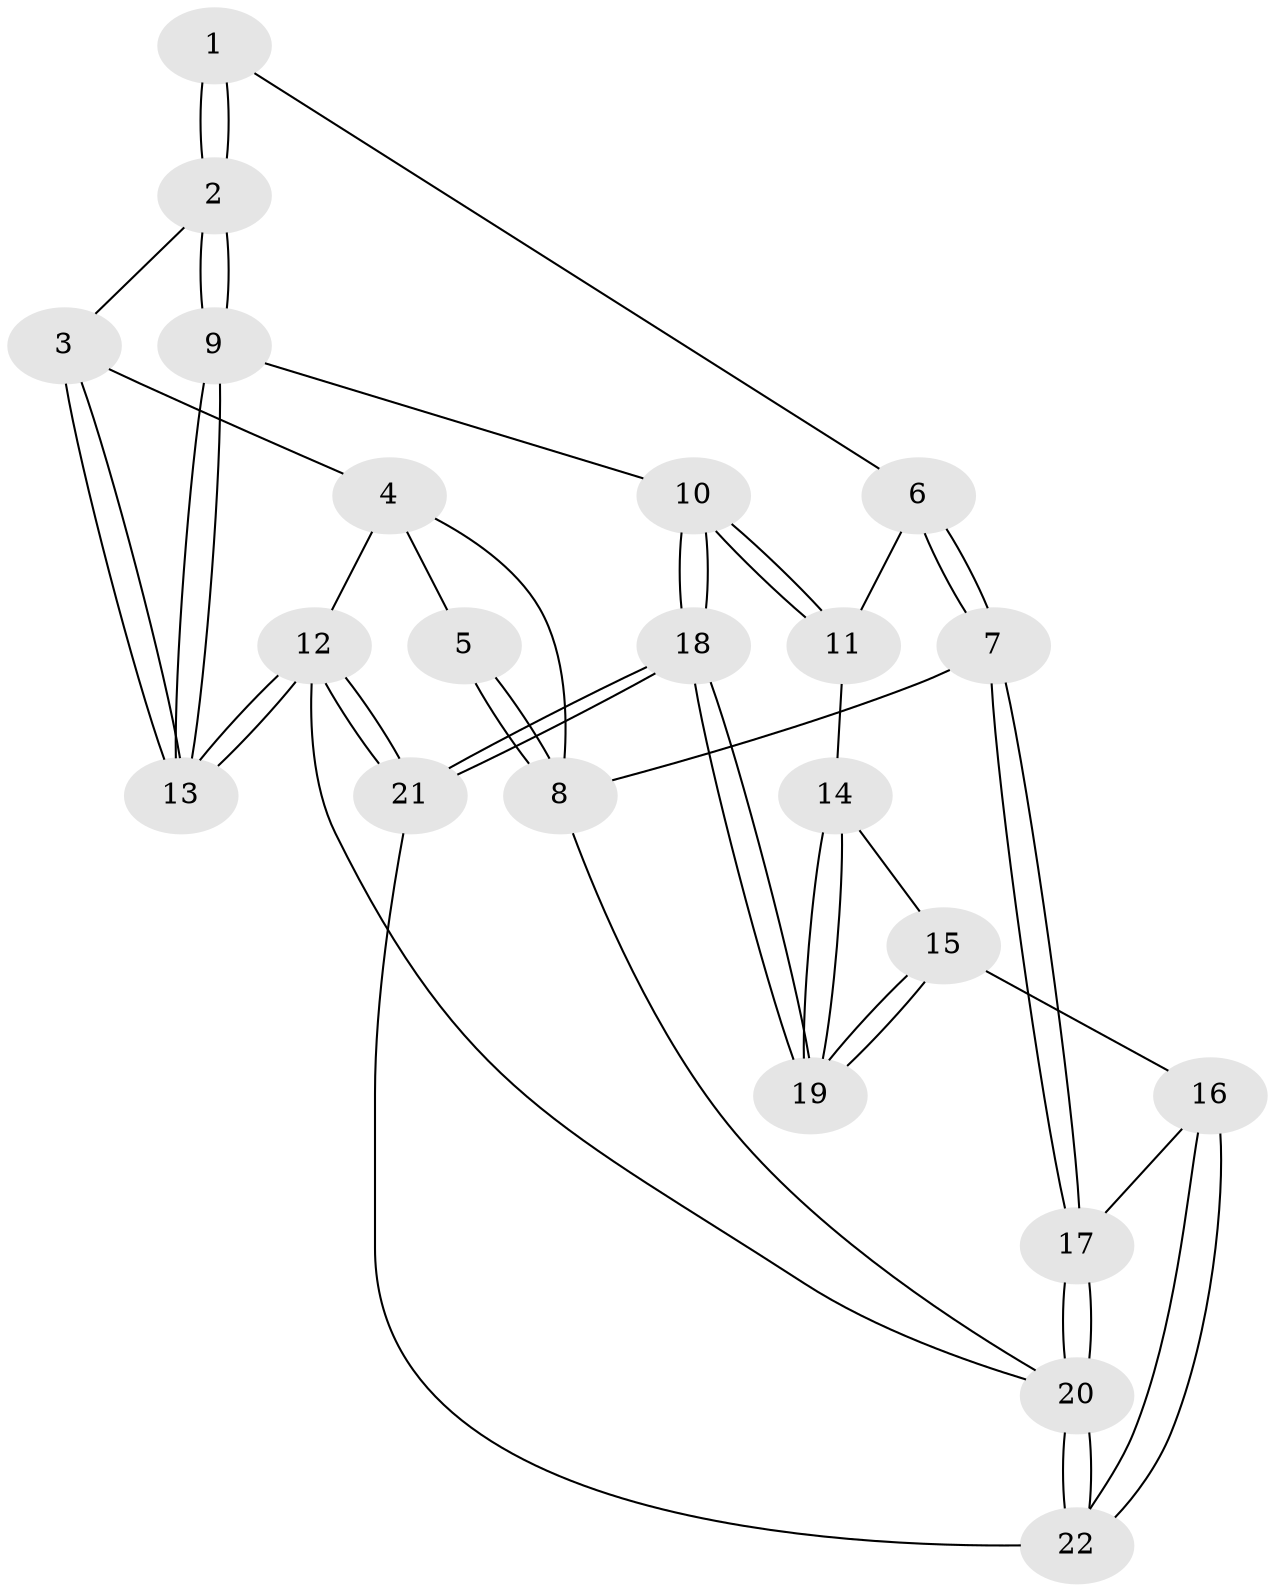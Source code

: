 // Generated by graph-tools (version 1.1) at 2025/46/02/15/25 05:46:28]
// undirected, 22 vertices, 52 edges
graph export_dot {
graph [start="1"]
  node [color=gray90,style=filled];
  1 [pos="+0.23707178950589053+0.2570592001527207"];
  2 [pos="+0.760785117768939+0.12543085388218492"];
  3 [pos="+0.9182415869615956+0"];
  4 [pos="+0.9696965101685596+0"];
  5 [pos="+0.07788568822291428+0"];
  6 [pos="+0.21253556276554694+0.2910239555468138"];
  7 [pos="+0+0.290782207776583"];
  8 [pos="+0+0"];
  9 [pos="+0.5910708621080772+0.6254462891401577"];
  10 [pos="+0.5692973680952905+0.640184680948473"];
  11 [pos="+0.21850619240532881+0.41450380533045317"];
  12 [pos="+1+1"];
  13 [pos="+1+0.8450710536817216"];
  14 [pos="+0.1864007667128864+0.4770121685220773"];
  15 [pos="+0.09269977853256067+0.6291275449061676"];
  16 [pos="+0.08535569410500274+0.6348917833098137"];
  17 [pos="+0+0.7074896071828187"];
  18 [pos="+0.4999631190798377+0.7437411164157136"];
  19 [pos="+0.4000037900678462+0.7083149490515297"];
  20 [pos="+0+1"];
  21 [pos="+0.4237688441961027+1"];
  22 [pos="+0.359301093115478+1"];
  1 -- 2;
  1 -- 2;
  1 -- 6;
  2 -- 3;
  2 -- 9;
  2 -- 9;
  3 -- 4;
  3 -- 13;
  3 -- 13;
  4 -- 5;
  4 -- 8;
  4 -- 12;
  5 -- 8;
  5 -- 8;
  6 -- 7;
  6 -- 7;
  6 -- 11;
  7 -- 8;
  7 -- 17;
  7 -- 17;
  8 -- 20;
  9 -- 10;
  9 -- 13;
  9 -- 13;
  10 -- 11;
  10 -- 11;
  10 -- 18;
  10 -- 18;
  11 -- 14;
  12 -- 13;
  12 -- 13;
  12 -- 21;
  12 -- 21;
  12 -- 20;
  14 -- 15;
  14 -- 19;
  14 -- 19;
  15 -- 16;
  15 -- 19;
  15 -- 19;
  16 -- 17;
  16 -- 22;
  16 -- 22;
  17 -- 20;
  17 -- 20;
  18 -- 19;
  18 -- 19;
  18 -- 21;
  18 -- 21;
  20 -- 22;
  20 -- 22;
  21 -- 22;
}
